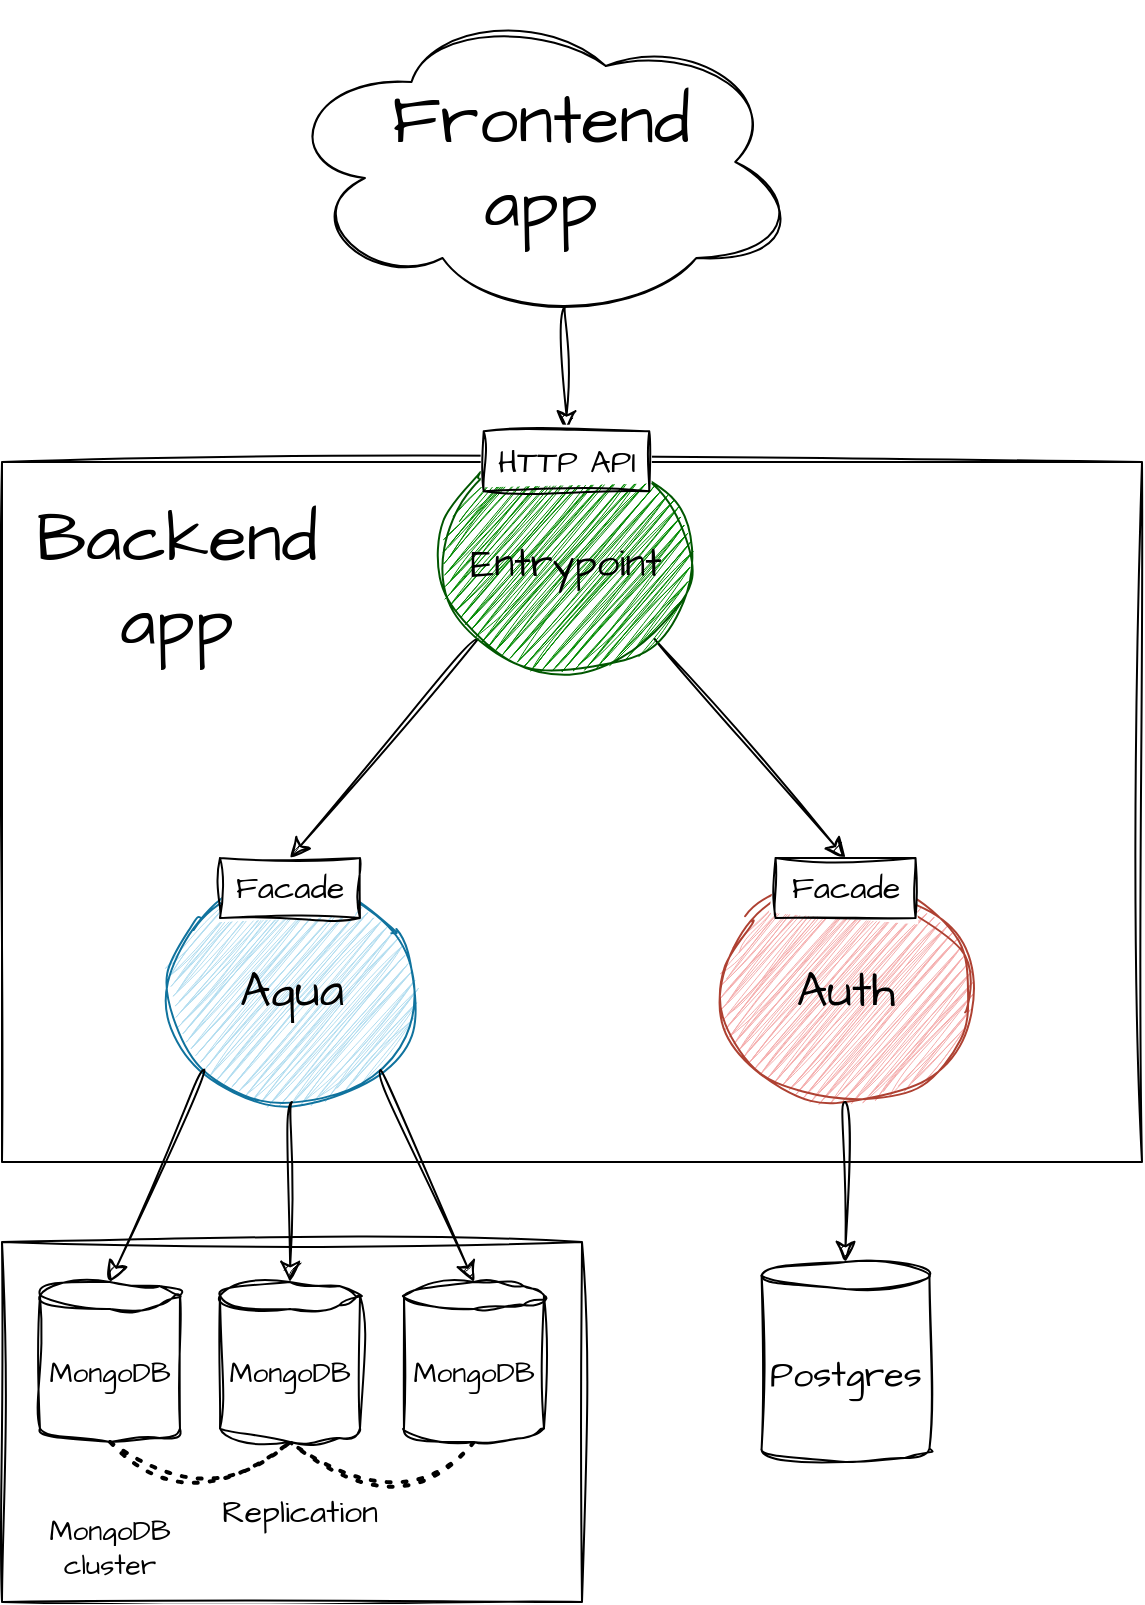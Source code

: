 <mxfile version="24.7.16">
  <diagram name="Страница — 1" id="DWB37v9pL2ZAt1SZBdt1">
    <mxGraphModel dx="1435" dy="1168" grid="1" gridSize="10" guides="1" tooltips="1" connect="1" arrows="1" fold="1" page="0" pageScale="1" pageWidth="100" pageHeight="1022" math="0" shadow="0">
      <root>
        <mxCell id="0" />
        <mxCell id="1" parent="0" />
        <mxCell id="uZ_XxfxW183BDdQzkKYe-20" value="" style="rounded=0;whiteSpace=wrap;html=1;sketch=1;hachureGap=4;jiggle=2;curveFitting=1;fontFamily=Architects Daughter;fontSource=https%3A%2F%2Ffonts.googleapis.com%2Fcss%3Ffamily%3DArchitects%2BDaughter;glass=0;shadow=0;fillColor=default;" parent="1" vertex="1">
          <mxGeometry x="-220" y="100" width="570" height="350" as="geometry" />
        </mxCell>
        <mxCell id="uZ_XxfxW183BDdQzkKYe-21" value="Backend app" style="text;html=1;align=center;verticalAlign=middle;whiteSpace=wrap;rounded=0;fontSize=35;fontFamily=Architects Daughter;fontSource=https%3A%2F%2Ffonts.googleapis.com%2Fcss%3Ffamily%3DArchitects%2BDaughter;" parent="1" vertex="1">
          <mxGeometry x="-164.294" y="139.996" width="63.288" height="37.263" as="geometry" />
        </mxCell>
        <mxCell id="uZ_XxfxW183BDdQzkKYe-4" value="&lt;span style=&quot;font-size: 24px;&quot;&gt;Aqua&lt;/span&gt;" style="ellipse;whiteSpace=wrap;html=1;sketch=1;hachureGap=4;jiggle=2;curveFitting=1;fontFamily=Architects Daughter;fontSource=https%3A%2F%2Ffonts.googleapis.com%2Fcss%3Ffamily%3DArchitects%2BDaughter;fillColor=#b1ddf0;strokeColor=#10739e;fillStyle=zigzag;fontStyle=0" parent="1" vertex="1">
          <mxGeometry x="-137.86" y="310" width="125.71" height="110" as="geometry" />
        </mxCell>
        <mxCell id="VcgHimuQjYJjr0YSwUA5-29" style="edgeStyle=none;curved=1;rounded=0;sketch=1;hachureGap=4;jiggle=2;curveFitting=1;orthogonalLoop=1;jettySize=auto;html=1;exitX=0;exitY=1;exitDx=0;exitDy=0;entryX=0.5;entryY=0;entryDx=0;entryDy=0;fontFamily=Architects Daughter;fontSource=https%3A%2F%2Ffonts.googleapis.com%2Fcss%3Ffamily%3DArchitects%2BDaughter;fontSize=12;startSize=8;endSize=8;" edge="1" parent="1" source="uZ_XxfxW183BDdQzkKYe-6" target="VcgHimuQjYJjr0YSwUA5-48">
          <mxGeometry relative="1" as="geometry">
            <mxPoint x="-76.01" y="293" as="targetPoint" />
          </mxGeometry>
        </mxCell>
        <mxCell id="VcgHimuQjYJjr0YSwUA5-30" style="edgeStyle=none;curved=1;rounded=0;sketch=1;hachureGap=4;jiggle=2;curveFitting=1;orthogonalLoop=1;jettySize=auto;html=1;exitX=1;exitY=1;exitDx=0;exitDy=0;entryX=0.5;entryY=0;entryDx=0;entryDy=0;fontFamily=Architects Daughter;fontSource=https%3A%2F%2Ffonts.googleapis.com%2Fcss%3Ffamily%3DArchitects%2BDaughter;fontSize=12;startSize=8;endSize=8;" edge="1" parent="1" source="uZ_XxfxW183BDdQzkKYe-6" target="VcgHimuQjYJjr0YSwUA5-50">
          <mxGeometry relative="1" as="geometry">
            <mxPoint x="201.77" y="293" as="targetPoint" />
          </mxGeometry>
        </mxCell>
        <mxCell id="uZ_XxfxW183BDdQzkKYe-6" value="&lt;span style=&quot;font-size: 20px;&quot;&gt;Entrypoint&lt;/span&gt;" style="ellipse;whiteSpace=wrap;html=1;sketch=1;hachureGap=4;jiggle=2;curveFitting=1;fontFamily=Architects Daughter;fontSource=https%3A%2F%2Ffonts.googleapis.com%2Fcss%3Ffamily%3DArchitects%2BDaughter;fontSize=20;fillColor=#008a00;strokeColor=#005700;fontColor=#000000;fillStyle=zigzag;" parent="1" vertex="1">
          <mxGeometry x="-0.62" y="94.63" width="125.71" height="110" as="geometry" />
        </mxCell>
        <mxCell id="uZ_XxfxW183BDdQzkKYe-5" value="&lt;span style=&quot;font-size: 24px;&quot;&gt;Auth&lt;/span&gt;" style="ellipse;whiteSpace=wrap;html=1;sketch=1;hachureGap=4;jiggle=2;curveFitting=1;fontFamily=Architects Daughter;fontSource=https%3A%2F%2Ffonts.googleapis.com%2Fcss%3Ffamily%3DArchitects%2BDaughter;fillColor=#f5adad;strokeColor=#ae4132;fillStyle=zigzag;" parent="1" vertex="1">
          <mxGeometry x="138.92" y="310" width="125.71" height="110" as="geometry" />
        </mxCell>
        <mxCell id="VcgHimuQjYJjr0YSwUA5-6" value="Postgres" style="shape=cylinder3;whiteSpace=wrap;html=1;boundedLbl=1;backgroundOutline=1;size=6.742;sketch=1;hachureGap=4;jiggle=2;curveFitting=1;fontFamily=Architects Daughter;fontSource=https%3A%2F%2Ffonts.googleapis.com%2Fcss%3Ffamily%3DArchitects%2BDaughter;fontSize=18;" vertex="1" parent="1">
          <mxGeometry x="159.81" y="500" width="83.93" height="100" as="geometry" />
        </mxCell>
        <mxCell id="VcgHimuQjYJjr0YSwUA5-9" value="" style="rounded=0;whiteSpace=wrap;html=1;sketch=1;hachureGap=4;jiggle=2;curveFitting=1;fontFamily=Architects Daughter;fontSource=https%3A%2F%2Ffonts.googleapis.com%2Fcss%3Ffamily%3DArchitects%2BDaughter;" vertex="1" parent="1">
          <mxGeometry x="-220" y="490" width="290" height="180" as="geometry" />
        </mxCell>
        <mxCell id="VcgHimuQjYJjr0YSwUA5-8" value="MongoDB" style="shape=cylinder3;whiteSpace=wrap;html=1;boundedLbl=1;backgroundOutline=1;size=6.742;sketch=1;hachureGap=4;jiggle=2;curveFitting=1;fontFamily=Architects Daughter;fontSource=https%3A%2F%2Ffonts.googleapis.com%2Fcss%3Ffamily%3DArchitects%2BDaughter;fontSize=14;fontStyle=0" vertex="1" parent="1">
          <mxGeometry x="-201.01" y="510" width="70" height="80" as="geometry" />
        </mxCell>
        <mxCell id="VcgHimuQjYJjr0YSwUA5-12" value="" style="endArrow=none;dashed=1;html=1;dashPattern=1 3;strokeWidth=2;rounded=0;sketch=1;hachureGap=4;jiggle=2;curveFitting=1;fontFamily=Architects Daughter;fontSource=https%3A%2F%2Ffonts.googleapis.com%2Fcss%3Ffamily%3DArchitects%2BDaughter;fontSize=12;startSize=8;endSize=8;curved=1;exitX=0.5;exitY=1;exitDx=0;exitDy=0;exitPerimeter=0;entryX=0.5;entryY=1;entryDx=0;entryDy=0;entryPerimeter=0;" edge="1" parent="1" source="VcgHimuQjYJjr0YSwUA5-8" target="VcgHimuQjYJjr0YSwUA5-16">
          <mxGeometry width="50" height="50" relative="1" as="geometry">
            <mxPoint x="18.99" y="501" as="sourcePoint" />
            <mxPoint x="-111.01" y="711" as="targetPoint" />
            <Array as="points">
              <mxPoint x="-121.01" y="631" />
            </Array>
          </mxGeometry>
        </mxCell>
        <mxCell id="VcgHimuQjYJjr0YSwUA5-14" value="" style="endArrow=none;dashed=1;html=1;dashPattern=1 3;strokeWidth=2;rounded=0;sketch=1;hachureGap=4;jiggle=2;curveFitting=1;fontFamily=Architects Daughter;fontSource=https%3A%2F%2Ffonts.googleapis.com%2Fcss%3Ffamily%3DArchitects%2BDaughter;fontSize=12;startSize=8;endSize=8;curved=1;entryX=0.5;entryY=1;entryDx=0;entryDy=0;entryPerimeter=0;exitX=0.5;exitY=1;exitDx=0;exitDy=0;exitPerimeter=0;" edge="1" parent="1" source="VcgHimuQjYJjr0YSwUA5-17" target="VcgHimuQjYJjr0YSwUA5-16">
          <mxGeometry width="50" height="50" relative="1" as="geometry">
            <mxPoint x="18.99" y="701" as="sourcePoint" />
            <mxPoint x="70.955" y="591" as="targetPoint" />
            <Array as="points">
              <mxPoint x="-21.01" y="631" />
            </Array>
          </mxGeometry>
        </mxCell>
        <mxCell id="VcgHimuQjYJjr0YSwUA5-15" value="Replication" style="text;html=1;align=center;verticalAlign=middle;whiteSpace=wrap;rounded=0;fontSize=16;fontFamily=Architects Daughter;fontSource=https%3A%2F%2Ffonts.googleapis.com%2Fcss%3Ffamily%3DArchitects%2BDaughter;fontStyle=0" vertex="1" parent="1">
          <mxGeometry x="-101.01" y="610" width="60" height="30" as="geometry" />
        </mxCell>
        <mxCell id="VcgHimuQjYJjr0YSwUA5-16" value="MongoDB" style="shape=cylinder3;whiteSpace=wrap;html=1;boundedLbl=1;backgroundOutline=1;size=6.742;sketch=1;hachureGap=4;jiggle=2;curveFitting=1;fontFamily=Architects Daughter;fontSource=https%3A%2F%2Ffonts.googleapis.com%2Fcss%3Ffamily%3DArchitects%2BDaughter;fontSize=14;fontStyle=0" vertex="1" parent="1">
          <mxGeometry x="-111.01" y="510" width="70" height="80" as="geometry" />
        </mxCell>
        <mxCell id="VcgHimuQjYJjr0YSwUA5-17" value="MongoDB" style="shape=cylinder3;whiteSpace=wrap;html=1;boundedLbl=1;backgroundOutline=1;size=6.742;sketch=1;hachureGap=4;jiggle=2;curveFitting=1;fontFamily=Architects Daughter;fontSource=https%3A%2F%2Ffonts.googleapis.com%2Fcss%3Ffamily%3DArchitects%2BDaughter;fontSize=14;fontStyle=0" vertex="1" parent="1">
          <mxGeometry x="-19.01" y="510" width="70" height="80" as="geometry" />
        </mxCell>
        <mxCell id="VcgHimuQjYJjr0YSwUA5-18" value="&lt;span style=&quot;color: rgb(0, 0, 0); font-family: &amp;quot;Architects Daughter&amp;quot;; font-size: 14px; font-style: normal; font-variant-ligatures: normal; font-variant-caps: normal; font-weight: 400; letter-spacing: normal; orphans: 2; text-indent: 0px; text-transform: none; widows: 2; word-spacing: 0px; -webkit-text-stroke-width: 0px; white-space: normal; background-color: rgb(255, 255, 255); text-decoration-thickness: initial; text-decoration-style: initial; text-decoration-color: initial; float: none; display: inline !important;&quot;&gt;MongoDB cluster&lt;/span&gt;" style="text;whiteSpace=wrap;html=1;fontFamily=Architects Daughter;fontSource=https%3A%2F%2Ffonts.googleapis.com%2Fcss%3Ffamily%3DArchitects%2BDaughter;align=center;" vertex="1" parent="1">
          <mxGeometry x="-211.01" y="620" width="90" height="40" as="geometry" />
        </mxCell>
        <mxCell id="VcgHimuQjYJjr0YSwUA5-22" style="edgeStyle=none;curved=1;rounded=0;sketch=1;hachureGap=4;jiggle=2;curveFitting=1;orthogonalLoop=1;jettySize=auto;html=1;exitX=0.5;exitY=1;exitDx=0;exitDy=0;entryX=0.5;entryY=0;entryDx=0;entryDy=0;entryPerimeter=0;fontFamily=Architects Daughter;fontSource=https%3A%2F%2Ffonts.googleapis.com%2Fcss%3Ffamily%3DArchitects%2BDaughter;fontSize=12;startSize=8;endSize=8;" edge="1" parent="1" source="uZ_XxfxW183BDdQzkKYe-4" target="VcgHimuQjYJjr0YSwUA5-16">
          <mxGeometry relative="1" as="geometry">
            <mxPoint x="-85.005" y="700.0" as="sourcePoint" />
          </mxGeometry>
        </mxCell>
        <mxCell id="VcgHimuQjYJjr0YSwUA5-23" style="edgeStyle=none;curved=1;rounded=0;sketch=1;hachureGap=4;jiggle=2;curveFitting=1;orthogonalLoop=1;jettySize=auto;html=1;exitX=0;exitY=1;exitDx=0;exitDy=0;entryX=0.5;entryY=0;entryDx=0;entryDy=0;entryPerimeter=0;fontFamily=Architects Daughter;fontSource=https%3A%2F%2Ffonts.googleapis.com%2Fcss%3Ffamily%3DArchitects%2BDaughter;fontSize=12;startSize=8;endSize=8;" edge="1" parent="1" source="uZ_XxfxW183BDdQzkKYe-4" target="VcgHimuQjYJjr0YSwUA5-8">
          <mxGeometry relative="1" as="geometry" />
        </mxCell>
        <mxCell id="VcgHimuQjYJjr0YSwUA5-24" style="edgeStyle=none;curved=1;rounded=0;sketch=1;hachureGap=4;jiggle=2;curveFitting=1;orthogonalLoop=1;jettySize=auto;html=1;exitX=1;exitY=1;exitDx=0;exitDy=0;entryX=0.5;entryY=0;entryDx=0;entryDy=0;entryPerimeter=0;fontFamily=Architects Daughter;fontSource=https%3A%2F%2Ffonts.googleapis.com%2Fcss%3Ffamily%3DArchitects%2BDaughter;fontSize=12;startSize=8;endSize=8;" edge="1" parent="1" source="uZ_XxfxW183BDdQzkKYe-4" target="VcgHimuQjYJjr0YSwUA5-17">
          <mxGeometry relative="1" as="geometry" />
        </mxCell>
        <mxCell id="VcgHimuQjYJjr0YSwUA5-46" style="edgeStyle=none;curved=1;rounded=0;sketch=1;hachureGap=4;jiggle=2;curveFitting=1;orthogonalLoop=1;jettySize=auto;html=1;exitX=0.55;exitY=0.95;exitDx=0;exitDy=0;exitPerimeter=0;entryX=0.5;entryY=0;entryDx=0;entryDy=0;fontFamily=Architects Daughter;fontSource=https%3A%2F%2Ffonts.googleapis.com%2Fcss%3Ffamily%3DArchitects%2BDaughter;fontSize=12;startSize=8;endSize=8;" edge="1" parent="1" source="VcgHimuQjYJjr0YSwUA5-45" target="VcgHimuQjYJjr0YSwUA5-49">
          <mxGeometry relative="1" as="geometry">
            <mxPoint x="62.86" y="80" as="targetPoint" />
          </mxGeometry>
        </mxCell>
        <mxCell id="VcgHimuQjYJjr0YSwUA5-45" value="&lt;span style=&quot;font-size: 35px;&quot;&gt;Frontend&lt;/span&gt;&lt;div&gt;&lt;span style=&quot;font-size: 35px;&quot;&gt;app&lt;/span&gt;&lt;/div&gt;" style="ellipse;shape=cloud;whiteSpace=wrap;html=1;sketch=1;hachureGap=4;jiggle=2;curveFitting=1;fontFamily=Architects Daughter;fontSource=https%3A%2F%2Ffonts.googleapis.com%2Fcss%3Ffamily%3DArchitects%2BDaughter;" vertex="1" parent="1">
          <mxGeometry x="-80.0" y="-130" width="259.01" height="160" as="geometry" />
        </mxCell>
        <mxCell id="VcgHimuQjYJjr0YSwUA5-47" style="edgeStyle=none;curved=1;rounded=0;sketch=1;hachureGap=4;jiggle=2;curveFitting=1;orthogonalLoop=1;jettySize=auto;html=1;exitX=0.5;exitY=1;exitDx=0;exitDy=0;entryX=0.5;entryY=0;entryDx=0;entryDy=0;entryPerimeter=0;fontFamily=Architects Daughter;fontSource=https%3A%2F%2Ffonts.googleapis.com%2Fcss%3Ffamily%3DArchitects%2BDaughter;fontSize=12;startSize=8;endSize=8;" edge="1" parent="1" source="uZ_XxfxW183BDdQzkKYe-5" target="VcgHimuQjYJjr0YSwUA5-6">
          <mxGeometry relative="1" as="geometry" />
        </mxCell>
        <mxCell id="VcgHimuQjYJjr0YSwUA5-48" value="&lt;span style=&quot;font-size: 16px;&quot;&gt;Facade&lt;/span&gt;" style="rounded=0;whiteSpace=wrap;html=1;sketch=1;hachureGap=4;jiggle=2;curveFitting=1;fontFamily=Architects Daughter;fontSource=https%3A%2F%2Ffonts.googleapis.com%2Fcss%3Ffamily%3DArchitects%2BDaughter;fontSize=16;" vertex="1" parent="1">
          <mxGeometry x="-111.01" y="298" width="70" height="30" as="geometry" />
        </mxCell>
        <mxCell id="VcgHimuQjYJjr0YSwUA5-49" value="&lt;span style=&quot;font-size: 16px;&quot;&gt;HTTP API&lt;/span&gt;" style="rounded=0;whiteSpace=wrap;html=1;sketch=1;hachureGap=4;jiggle=2;curveFitting=1;fontFamily=Architects Daughter;fontSource=https%3A%2F%2Ffonts.googleapis.com%2Fcss%3Ffamily%3DArchitects%2BDaughter;fontSize=16;" vertex="1" parent="1">
          <mxGeometry x="20.86" y="84.63" width="82.76" height="30" as="geometry" />
        </mxCell>
        <mxCell id="VcgHimuQjYJjr0YSwUA5-50" value="&lt;span style=&quot;font-size: 16px;&quot;&gt;Facade&lt;/span&gt;" style="rounded=0;whiteSpace=wrap;html=1;sketch=1;hachureGap=4;jiggle=2;curveFitting=1;fontFamily=Architects Daughter;fontSource=https%3A%2F%2Ffonts.googleapis.com%2Fcss%3Ffamily%3DArchitects%2BDaughter;fontSize=16;" vertex="1" parent="1">
          <mxGeometry x="166.77" y="298" width="70" height="30" as="geometry" />
        </mxCell>
      </root>
    </mxGraphModel>
  </diagram>
</mxfile>
